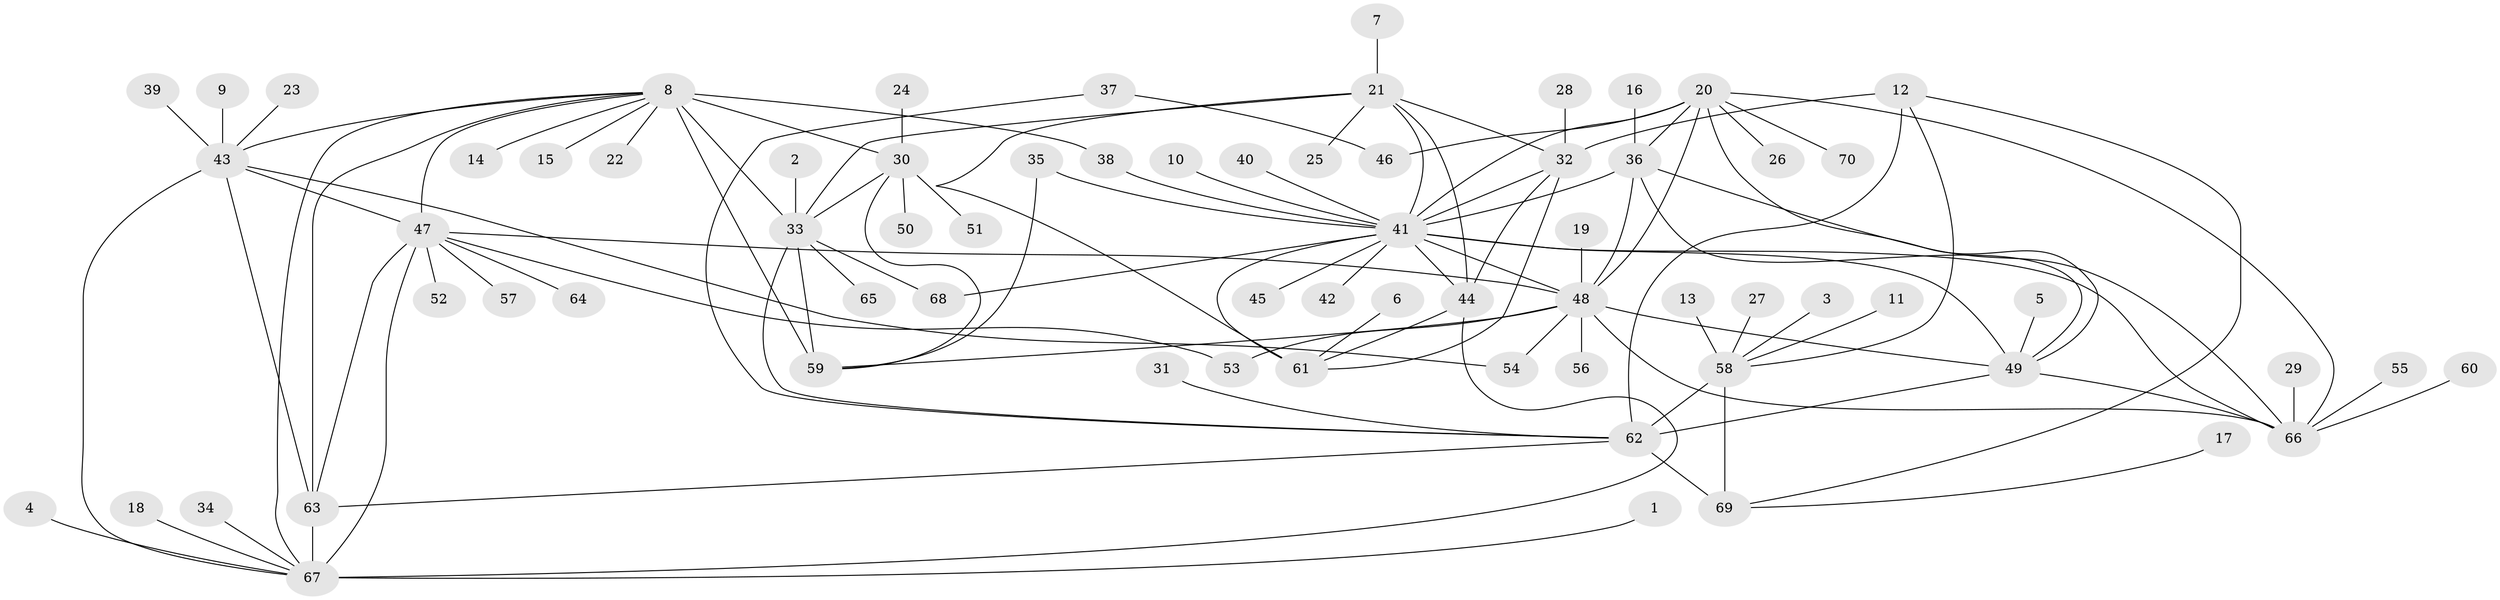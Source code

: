 // original degree distribution, {10: 0.05714285714285714, 7: 0.04285714285714286, 8: 0.04285714285714286, 11: 0.03571428571428571, 13: 0.014285714285714285, 9: 0.05, 12: 0.007142857142857143, 1: 0.6142857142857143, 2: 0.12142857142857143, 3: 0.014285714285714285}
// Generated by graph-tools (version 1.1) at 2025/26/03/09/25 03:26:39]
// undirected, 70 vertices, 109 edges
graph export_dot {
graph [start="1"]
  node [color=gray90,style=filled];
  1;
  2;
  3;
  4;
  5;
  6;
  7;
  8;
  9;
  10;
  11;
  12;
  13;
  14;
  15;
  16;
  17;
  18;
  19;
  20;
  21;
  22;
  23;
  24;
  25;
  26;
  27;
  28;
  29;
  30;
  31;
  32;
  33;
  34;
  35;
  36;
  37;
  38;
  39;
  40;
  41;
  42;
  43;
  44;
  45;
  46;
  47;
  48;
  49;
  50;
  51;
  52;
  53;
  54;
  55;
  56;
  57;
  58;
  59;
  60;
  61;
  62;
  63;
  64;
  65;
  66;
  67;
  68;
  69;
  70;
  1 -- 67 [weight=1.0];
  2 -- 33 [weight=1.0];
  3 -- 58 [weight=1.0];
  4 -- 67 [weight=1.0];
  5 -- 49 [weight=1.0];
  6 -- 61 [weight=1.0];
  7 -- 21 [weight=1.0];
  8 -- 14 [weight=1.0];
  8 -- 15 [weight=1.0];
  8 -- 22 [weight=1.0];
  8 -- 30 [weight=3.0];
  8 -- 33 [weight=6.0];
  8 -- 38 [weight=1.0];
  8 -- 43 [weight=1.0];
  8 -- 47 [weight=1.0];
  8 -- 59 [weight=3.0];
  8 -- 63 [weight=2.0];
  8 -- 67 [weight=2.0];
  9 -- 43 [weight=1.0];
  10 -- 41 [weight=1.0];
  11 -- 58 [weight=1.0];
  12 -- 32 [weight=1.0];
  12 -- 58 [weight=2.0];
  12 -- 62 [weight=3.0];
  12 -- 69 [weight=1.0];
  13 -- 58 [weight=1.0];
  16 -- 36 [weight=1.0];
  17 -- 69 [weight=1.0];
  18 -- 67 [weight=1.0];
  19 -- 48 [weight=1.0];
  20 -- 26 [weight=1.0];
  20 -- 36 [weight=1.0];
  20 -- 41 [weight=1.0];
  20 -- 46 [weight=1.0];
  20 -- 48 [weight=2.0];
  20 -- 49 [weight=1.0];
  20 -- 66 [weight=1.0];
  20 -- 70 [weight=1.0];
  21 -- 25 [weight=1.0];
  21 -- 32 [weight=2.0];
  21 -- 33 [weight=1.0];
  21 -- 41 [weight=2.0];
  21 -- 44 [weight=2.0];
  21 -- 61 [weight=4.0];
  23 -- 43 [weight=1.0];
  24 -- 30 [weight=1.0];
  27 -- 58 [weight=1.0];
  28 -- 32 [weight=1.0];
  29 -- 66 [weight=1.0];
  30 -- 33 [weight=2.0];
  30 -- 50 [weight=1.0];
  30 -- 51 [weight=1.0];
  30 -- 59 [weight=1.0];
  31 -- 62 [weight=1.0];
  32 -- 41 [weight=1.0];
  32 -- 44 [weight=1.0];
  32 -- 61 [weight=2.0];
  33 -- 59 [weight=2.0];
  33 -- 62 [weight=1.0];
  33 -- 65 [weight=1.0];
  33 -- 68 [weight=1.0];
  34 -- 67 [weight=1.0];
  35 -- 41 [weight=1.0];
  35 -- 59 [weight=1.0];
  36 -- 41 [weight=1.0];
  36 -- 48 [weight=2.0];
  36 -- 49 [weight=1.0];
  36 -- 66 [weight=1.0];
  37 -- 46 [weight=1.0];
  37 -- 62 [weight=1.0];
  38 -- 41 [weight=1.0];
  39 -- 43 [weight=1.0];
  40 -- 41 [weight=1.0];
  41 -- 42 [weight=1.0];
  41 -- 44 [weight=1.0];
  41 -- 45 [weight=1.0];
  41 -- 48 [weight=2.0];
  41 -- 49 [weight=1.0];
  41 -- 61 [weight=2.0];
  41 -- 66 [weight=1.0];
  41 -- 68 [weight=1.0];
  43 -- 47 [weight=1.0];
  43 -- 54 [weight=1.0];
  43 -- 63 [weight=2.0];
  43 -- 67 [weight=2.0];
  44 -- 61 [weight=2.0];
  44 -- 67 [weight=1.0];
  47 -- 48 [weight=1.0];
  47 -- 52 [weight=1.0];
  47 -- 53 [weight=1.0];
  47 -- 57 [weight=1.0];
  47 -- 63 [weight=2.0];
  47 -- 64 [weight=1.0];
  47 -- 67 [weight=2.0];
  48 -- 49 [weight=2.0];
  48 -- 53 [weight=1.0];
  48 -- 54 [weight=1.0];
  48 -- 56 [weight=1.0];
  48 -- 59 [weight=1.0];
  48 -- 66 [weight=2.0];
  49 -- 62 [weight=1.0];
  49 -- 66 [weight=1.0];
  55 -- 66 [weight=1.0];
  58 -- 62 [weight=6.0];
  58 -- 69 [weight=2.0];
  60 -- 66 [weight=1.0];
  62 -- 63 [weight=1.0];
  62 -- 69 [weight=3.0];
  63 -- 67 [weight=4.0];
}
